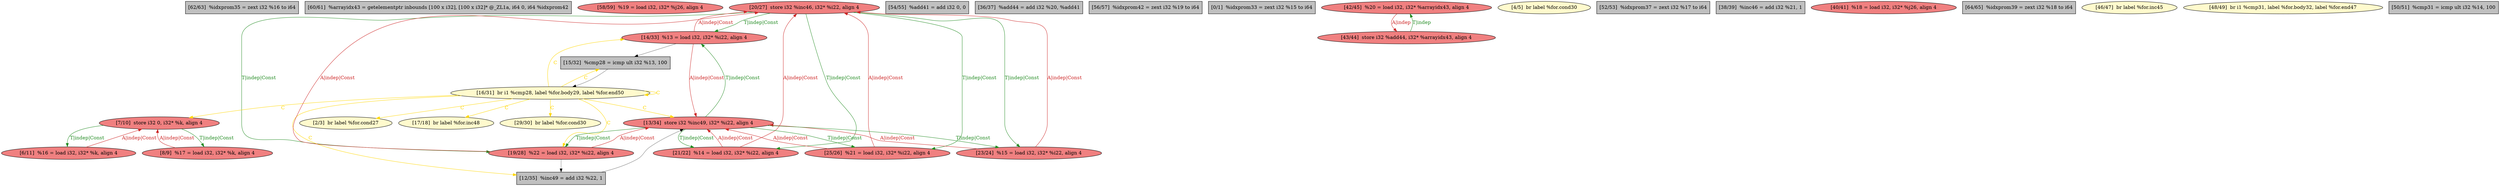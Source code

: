 
digraph G {


node658 [fillcolor=grey,label="[62/63]  %idxprom35 = zext i32 %16 to i64",shape=rectangle,style=filled ]
node656 [fillcolor=grey,label="[60/61]  %arrayidx43 = getelementptr inbounds [100 x i32], [100 x i32]* @_ZL1a, i64 0, i64 %idxprom42",shape=rectangle,style=filled ]
node655 [fillcolor=lightcoral,label="[58/59]  %19 = load i32, i32* %j26, align 4",shape=ellipse,style=filled ]
node661 [fillcolor=lightcoral,label="[20/27]  store i32 %inc46, i32* %i22, align 4",shape=ellipse,style=filled ]
node653 [fillcolor=lightcoral,label="[8/9]  %17 = load i32, i32* %k, align 4",shape=ellipse,style=filled ]
node651 [fillcolor=lightcoral,label="[14/33]  %13 = load i32, i32* %i22, align 4",shape=ellipse,style=filled ]
node650 [fillcolor=lightcoral,label="[21/22]  %14 = load i32, i32* %i22, align 4",shape=ellipse,style=filled ]
node657 [fillcolor=lightcoral,label="[25/26]  %21 = load i32, i32* %i22, align 4",shape=ellipse,style=filled ]
node649 [fillcolor=grey,label="[54/55]  %add41 = add i32 0, 0",shape=rectangle,style=filled ]
node636 [fillcolor=grey,label="[36/37]  %add44 = add i32 %20, %add41",shape=rectangle,style=filled ]
node654 [fillcolor=grey,label="[56/57]  %idxprom42 = zext i32 %19 to i64",shape=rectangle,style=filled ]
node652 [fillcolor=lightcoral,label="[23/24]  %15 = load i32, i32* %i22, align 4",shape=ellipse,style=filled ]
node645 [fillcolor=grey,label="[15/32]  %cmp28 = icmp ult i32 %13, 100",shape=rectangle,style=filled ]
node635 [fillcolor=grey,label="[12/35]  %inc49 = add i32 %22, 1",shape=rectangle,style=filled ]
node647 [fillcolor=lightcoral,label="[7/10]  store i32 0, i32* %k, align 4",shape=ellipse,style=filled ]
node631 [fillcolor=grey,label="[0/1]  %idxprom33 = zext i32 %15 to i64",shape=rectangle,style=filled ]
node641 [fillcolor=lightcoral,label="[42/45]  %20 = load i32, i32* %arrayidx43, align 4",shape=ellipse,style=filled ]
node646 [fillcolor=lemonchiffon,label="[16/31]  br i1 %cmp28, label %for.body29, label %for.end50",shape=ellipse,style=filled ]
node633 [fillcolor=lemonchiffon,label="[4/5]  br label %for.cond30",shape=ellipse,style=filled ]
node662 [fillcolor=lightcoral,label="[43/44]  store i32 %add44, i32* %arrayidx43, align 4",shape=ellipse,style=filled ]
node632 [fillcolor=lemonchiffon,label="[2/3]  br label %for.cond27",shape=ellipse,style=filled ]
node648 [fillcolor=grey,label="[52/53]  %idxprom37 = zext i32 %17 to i64",shape=rectangle,style=filled ]
node637 [fillcolor=grey,label="[38/39]  %inc46 = add i32 %21, 1",shape=rectangle,style=filled ]
node660 [fillcolor=lightcoral,label="[13/34]  store i32 %inc49, i32* %i22, align 4",shape=ellipse,style=filled ]
node634 [fillcolor=lightcoral,label="[6/11]  %16 = load i32, i32* %k, align 4",shape=ellipse,style=filled ]
node638 [fillcolor=lightcoral,label="[19/28]  %22 = load i32, i32* %i22, align 4",shape=ellipse,style=filled ]
node639 [fillcolor=lightcoral,label="[40/41]  %18 = load i32, i32* %j26, align 4",shape=ellipse,style=filled ]
node640 [fillcolor=lemonchiffon,label="[17/18]  br label %for.inc48",shape=ellipse,style=filled ]
node663 [fillcolor=grey,label="[64/65]  %idxprom39 = zext i32 %18 to i64",shape=rectangle,style=filled ]
node659 [fillcolor=lemonchiffon,label="[29/30]  br label %for.cond30",shape=ellipse,style=filled ]
node642 [fillcolor=lemonchiffon,label="[46/47]  br label %for.inc45",shape=ellipse,style=filled ]
node643 [fillcolor=lemonchiffon,label="[48/49]  br i1 %cmp31, label %for.body32, label %for.end47",shape=ellipse,style=filled ]
node644 [fillcolor=grey,label="[50/51]  %cmp31 = icmp ult i32 %14, 100",shape=rectangle,style=filled ]

node646->node640 [style=solid,color=gold,label="C",penwidth=1.0,fontcolor=gold ]
node646->node632 [style=solid,color=gold,label="C",penwidth=1.0,fontcolor=gold ]
node657->node660 [style=solid,color=firebrick3,label="A|indep|Const",penwidth=1.0,fontcolor=firebrick3 ]
node660->node650 [style=solid,color=forestgreen,label="T|indep|Const",penwidth=1.0,fontcolor=forestgreen ]
node645->node646 [style=solid,color=black,label="",penwidth=0.5,fontcolor=black ]
node651->node660 [style=solid,color=firebrick3,label="A|indep|Const",penwidth=1.0,fontcolor=firebrick3 ]
node661->node650 [style=solid,color=forestgreen,label="T|indep|Const",penwidth=1.0,fontcolor=forestgreen ]
node662->node641 [style=solid,color=forestgreen,label="T|indep",penwidth=1.0,fontcolor=forestgreen ]
node638->node635 [style=solid,color=black,label="",penwidth=0.5,fontcolor=black ]
node646->node660 [style=solid,color=gold,label="C",penwidth=1.0,fontcolor=gold ]
node652->node660 [style=solid,color=firebrick3,label="A|indep|Const",penwidth=1.0,fontcolor=firebrick3 ]
node651->node661 [style=solid,color=firebrick3,label="A|indep|Const",penwidth=1.0,fontcolor=firebrick3 ]
node650->node661 [style=solid,color=firebrick3,label="A|indep|Const",penwidth=1.0,fontcolor=firebrick3 ]
node646->node647 [style=solid,color=gold,label="C",penwidth=1.0,fontcolor=gold ]
node635->node660 [style=solid,color=black,label="",penwidth=0.5,fontcolor=black ]
node660->node652 [style=solid,color=forestgreen,label="T|indep|Const",penwidth=1.0,fontcolor=forestgreen ]
node641->node662 [style=solid,color=firebrick3,label="A|indep",penwidth=1.0,fontcolor=firebrick3 ]
node638->node661 [style=solid,color=firebrick3,label="A|indep|Const",penwidth=1.0,fontcolor=firebrick3 ]
node661->node651 [style=solid,color=forestgreen,label="T|indep|Const",penwidth=1.0,fontcolor=forestgreen ]
node646->node646 [style=solid,color=gold,label="C",penwidth=1.0,fontcolor=gold ]
node646->node638 [style=solid,color=gold,label="C",penwidth=1.0,fontcolor=gold ]
node660->node651 [style=solid,color=forestgreen,label="T|indep|Const",penwidth=1.0,fontcolor=forestgreen ]
node653->node647 [style=solid,color=firebrick3,label="A|indep|Const",penwidth=1.0,fontcolor=firebrick3 ]
node652->node661 [style=solid,color=firebrick3,label="A|indep|Const",penwidth=1.0,fontcolor=firebrick3 ]
node650->node660 [style=solid,color=firebrick3,label="A|indep|Const",penwidth=1.0,fontcolor=firebrick3 ]
node646->node635 [style=solid,color=gold,label="C",penwidth=1.0,fontcolor=gold ]
node651->node645 [style=solid,color=black,label="",penwidth=0.5,fontcolor=black ]
node646->node645 [style=solid,color=gold,label="C",penwidth=1.0,fontcolor=gold ]
node660->node657 [style=solid,color=forestgreen,label="T|indep|Const",penwidth=1.0,fontcolor=forestgreen ]
node661->node652 [style=solid,color=forestgreen,label="T|indep|Const",penwidth=1.0,fontcolor=forestgreen ]
node646->node659 [style=solid,color=gold,label="C",penwidth=1.0,fontcolor=gold ]
node646->node651 [style=solid,color=gold,label="C",penwidth=1.0,fontcolor=gold ]
node661->node657 [style=solid,color=forestgreen,label="T|indep|Const",penwidth=1.0,fontcolor=forestgreen ]
node638->node660 [style=solid,color=firebrick3,label="A|indep|Const",penwidth=1.0,fontcolor=firebrick3 ]
node657->node661 [style=solid,color=firebrick3,label="A|indep|Const",penwidth=1.0,fontcolor=firebrick3 ]
node647->node653 [style=solid,color=forestgreen,label="T|indep|Const",penwidth=1.0,fontcolor=forestgreen ]
node661->node638 [style=solid,color=forestgreen,label="T|indep|Const",penwidth=1.0,fontcolor=forestgreen ]
node634->node647 [style=solid,color=firebrick3,label="A|indep|Const",penwidth=1.0,fontcolor=firebrick3 ]
node647->node634 [style=solid,color=forestgreen,label="T|indep|Const",penwidth=1.0,fontcolor=forestgreen ]
node660->node638 [style=solid,color=forestgreen,label="T|indep|Const",penwidth=1.0,fontcolor=forestgreen ]


}
